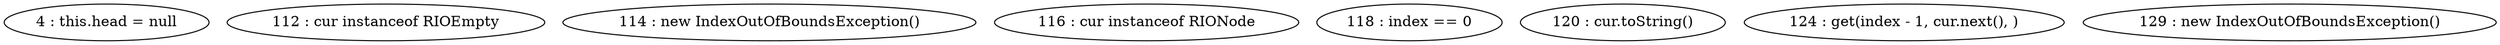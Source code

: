 digraph G {
"4 : this.head = null"
"112 : cur instanceof RIOEmpty"
"114 : new IndexOutOfBoundsException()"
"116 : cur instanceof RIONode"
"118 : index == 0"
"120 : cur.toString()"
"124 : get(index - 1, cur.next(), )"
"129 : new IndexOutOfBoundsException()"
}